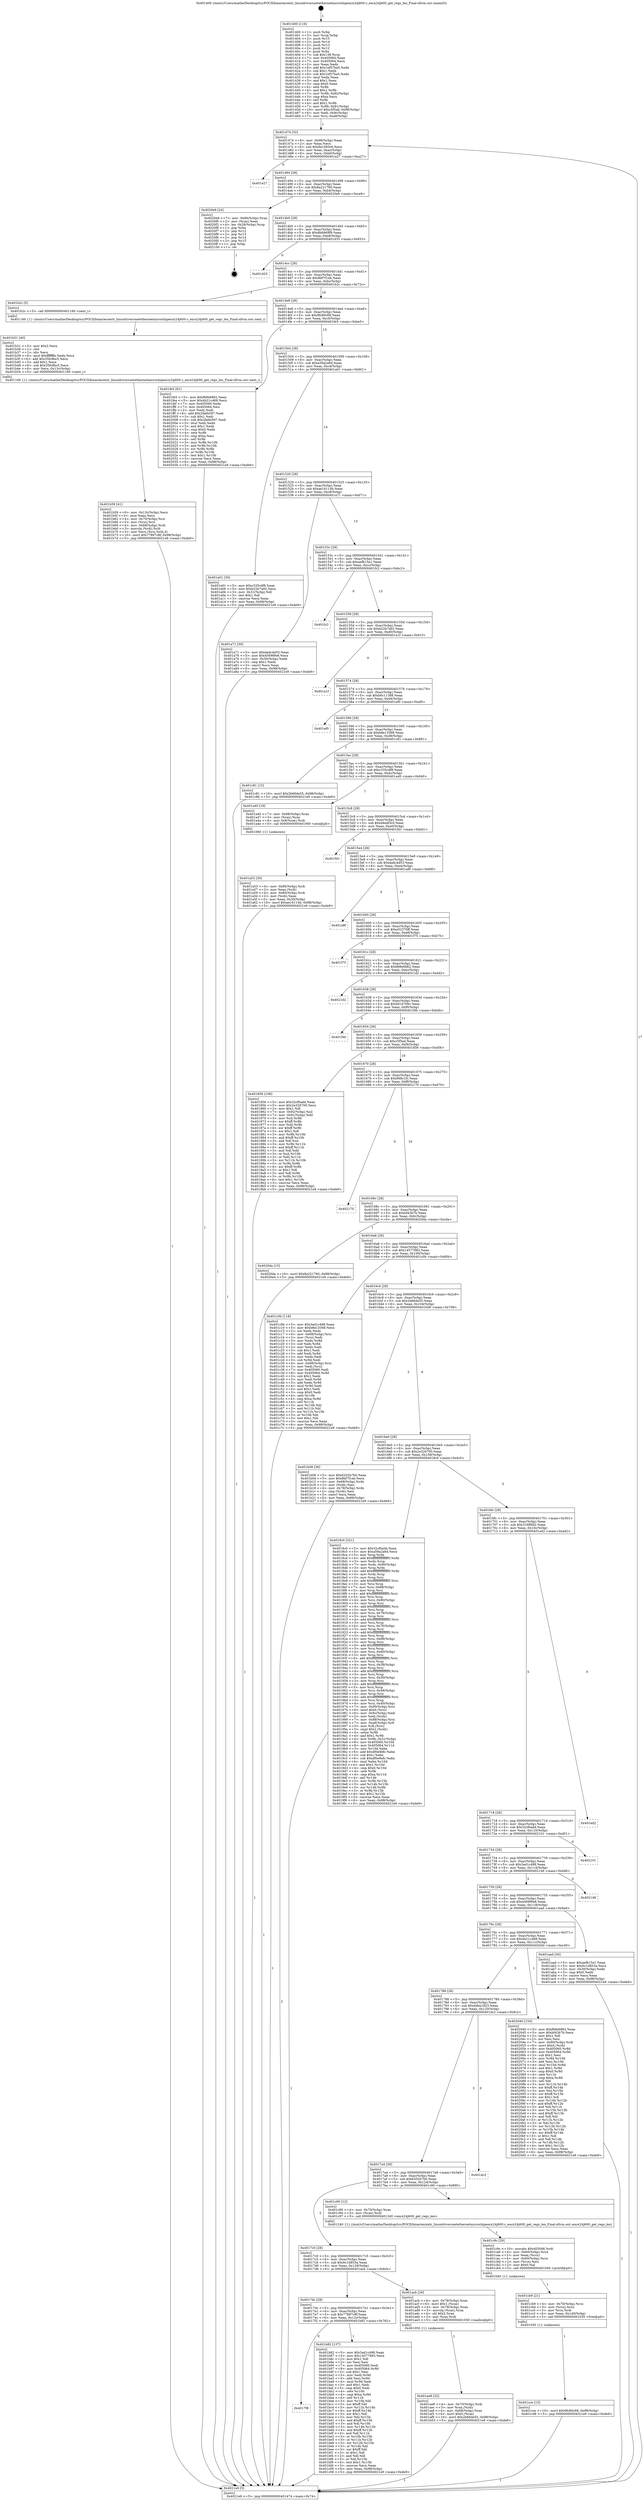 digraph "0x401400" {
  label = "0x401400 (/mnt/c/Users/mathe/Desktop/tcc/POCII/binaries/extr_linuxdriversnetethernetmicrochipencx24j600.c_encx24j600_get_regs_len_Final-ollvm.out::main(0))"
  labelloc = "t"
  node[shape=record]

  Entry [label="",width=0.3,height=0.3,shape=circle,fillcolor=black,style=filled]
  "0x401474" [label="{
     0x401474 [32]\l
     | [instrs]\l
     &nbsp;&nbsp;0x401474 \<+6\>: mov -0x98(%rbp),%eax\l
     &nbsp;&nbsp;0x40147a \<+2\>: mov %eax,%ecx\l
     &nbsp;&nbsp;0x40147c \<+6\>: sub $0x8a1093c6,%ecx\l
     &nbsp;&nbsp;0x401482 \<+6\>: mov %eax,-0xac(%rbp)\l
     &nbsp;&nbsp;0x401488 \<+6\>: mov %ecx,-0xb0(%rbp)\l
     &nbsp;&nbsp;0x40148e \<+6\>: je 0000000000401e27 \<main+0xa27\>\l
  }"]
  "0x401e27" [label="{
     0x401e27\l
  }", style=dashed]
  "0x401494" [label="{
     0x401494 [28]\l
     | [instrs]\l
     &nbsp;&nbsp;0x401494 \<+5\>: jmp 0000000000401499 \<main+0x99\>\l
     &nbsp;&nbsp;0x401499 \<+6\>: mov -0xac(%rbp),%eax\l
     &nbsp;&nbsp;0x40149f \<+5\>: sub $0x8a221760,%eax\l
     &nbsp;&nbsp;0x4014a4 \<+6\>: mov %eax,-0xb4(%rbp)\l
     &nbsp;&nbsp;0x4014aa \<+6\>: je 00000000004020e9 \<main+0xce9\>\l
  }"]
  Exit [label="",width=0.3,height=0.3,shape=circle,fillcolor=black,style=filled,peripheries=2]
  "0x4020e9" [label="{
     0x4020e9 [24]\l
     | [instrs]\l
     &nbsp;&nbsp;0x4020e9 \<+7\>: mov -0x90(%rbp),%rax\l
     &nbsp;&nbsp;0x4020f0 \<+2\>: mov (%rax),%eax\l
     &nbsp;&nbsp;0x4020f2 \<+4\>: lea -0x28(%rbp),%rsp\l
     &nbsp;&nbsp;0x4020f6 \<+1\>: pop %rbx\l
     &nbsp;&nbsp;0x4020f7 \<+2\>: pop %r12\l
     &nbsp;&nbsp;0x4020f9 \<+2\>: pop %r13\l
     &nbsp;&nbsp;0x4020fb \<+2\>: pop %r14\l
     &nbsp;&nbsp;0x4020fd \<+2\>: pop %r15\l
     &nbsp;&nbsp;0x4020ff \<+1\>: pop %rbp\l
     &nbsp;&nbsp;0x402100 \<+1\>: ret\l
  }"]
  "0x4014b0" [label="{
     0x4014b0 [28]\l
     | [instrs]\l
     &nbsp;&nbsp;0x4014b0 \<+5\>: jmp 00000000004014b5 \<main+0xb5\>\l
     &nbsp;&nbsp;0x4014b5 \<+6\>: mov -0xac(%rbp),%eax\l
     &nbsp;&nbsp;0x4014bb \<+5\>: sub $0x8b6869f9,%eax\l
     &nbsp;&nbsp;0x4014c0 \<+6\>: mov %eax,-0xb8(%rbp)\l
     &nbsp;&nbsp;0x4014c6 \<+6\>: je 0000000000401d33 \<main+0x933\>\l
  }"]
  "0x401cce" [label="{
     0x401cce [15]\l
     | [instrs]\l
     &nbsp;&nbsp;0x401cce \<+10\>: movl $0x9fc80c68,-0x98(%rbp)\l
     &nbsp;&nbsp;0x401cd8 \<+5\>: jmp 00000000004021e9 \<main+0xde9\>\l
  }"]
  "0x401d33" [label="{
     0x401d33\l
  }", style=dashed]
  "0x4014cc" [label="{
     0x4014cc [28]\l
     | [instrs]\l
     &nbsp;&nbsp;0x4014cc \<+5\>: jmp 00000000004014d1 \<main+0xd1\>\l
     &nbsp;&nbsp;0x4014d1 \<+6\>: mov -0xac(%rbp),%eax\l
     &nbsp;&nbsp;0x4014d7 \<+5\>: sub $0x8bf7f1eb,%eax\l
     &nbsp;&nbsp;0x4014dc \<+6\>: mov %eax,-0xbc(%rbp)\l
     &nbsp;&nbsp;0x4014e2 \<+6\>: je 0000000000401b2c \<main+0x72c\>\l
  }"]
  "0x401cb9" [label="{
     0x401cb9 [21]\l
     | [instrs]\l
     &nbsp;&nbsp;0x401cb9 \<+4\>: mov -0x70(%rbp),%rcx\l
     &nbsp;&nbsp;0x401cbd \<+3\>: mov (%rcx),%rcx\l
     &nbsp;&nbsp;0x401cc0 \<+3\>: mov %rcx,%rdi\l
     &nbsp;&nbsp;0x401cc3 \<+6\>: mov %eax,-0x140(%rbp)\l
     &nbsp;&nbsp;0x401cc9 \<+5\>: call 0000000000401030 \<free@plt\>\l
     | [calls]\l
     &nbsp;&nbsp;0x401030 \{1\} (unknown)\l
  }"]
  "0x401b2c" [label="{
     0x401b2c [5]\l
     | [instrs]\l
     &nbsp;&nbsp;0x401b2c \<+5\>: call 0000000000401160 \<next_i\>\l
     | [calls]\l
     &nbsp;&nbsp;0x401160 \{1\} (/mnt/c/Users/mathe/Desktop/tcc/POCII/binaries/extr_linuxdriversnetethernetmicrochipencx24j600.c_encx24j600_get_regs_len_Final-ollvm.out::next_i)\l
  }"]
  "0x4014e8" [label="{
     0x4014e8 [28]\l
     | [instrs]\l
     &nbsp;&nbsp;0x4014e8 \<+5\>: jmp 00000000004014ed \<main+0xed\>\l
     &nbsp;&nbsp;0x4014ed \<+6\>: mov -0xac(%rbp),%eax\l
     &nbsp;&nbsp;0x4014f3 \<+5\>: sub $0x9fc80c68,%eax\l
     &nbsp;&nbsp;0x4014f8 \<+6\>: mov %eax,-0xc0(%rbp)\l
     &nbsp;&nbsp;0x4014fe \<+6\>: je 0000000000401fe5 \<main+0xbe5\>\l
  }"]
  "0x401c9c" [label="{
     0x401c9c [29]\l
     | [instrs]\l
     &nbsp;&nbsp;0x401c9c \<+10\>: movabs $0x4030d6,%rdi\l
     &nbsp;&nbsp;0x401ca6 \<+4\>: mov -0x60(%rbp),%rcx\l
     &nbsp;&nbsp;0x401caa \<+2\>: mov %eax,(%rcx)\l
     &nbsp;&nbsp;0x401cac \<+4\>: mov -0x60(%rbp),%rcx\l
     &nbsp;&nbsp;0x401cb0 \<+2\>: mov (%rcx),%esi\l
     &nbsp;&nbsp;0x401cb2 \<+2\>: mov $0x0,%al\l
     &nbsp;&nbsp;0x401cb4 \<+5\>: call 0000000000401040 \<printf@plt\>\l
     | [calls]\l
     &nbsp;&nbsp;0x401040 \{1\} (unknown)\l
  }"]
  "0x401fe5" [label="{
     0x401fe5 [91]\l
     | [instrs]\l
     &nbsp;&nbsp;0x401fe5 \<+5\>: mov $0xf68e6862,%eax\l
     &nbsp;&nbsp;0x401fea \<+5\>: mov $0x4b21c468,%ecx\l
     &nbsp;&nbsp;0x401fef \<+7\>: mov 0x405060,%edx\l
     &nbsp;&nbsp;0x401ff6 \<+7\>: mov 0x405064,%esi\l
     &nbsp;&nbsp;0x401ffd \<+2\>: mov %edx,%edi\l
     &nbsp;&nbsp;0x401fff \<+6\>: add $0x2fa6b597,%edi\l
     &nbsp;&nbsp;0x402005 \<+3\>: sub $0x1,%edi\l
     &nbsp;&nbsp;0x402008 \<+6\>: sub $0x2fa6b597,%edi\l
     &nbsp;&nbsp;0x40200e \<+3\>: imul %edi,%edx\l
     &nbsp;&nbsp;0x402011 \<+3\>: and $0x1,%edx\l
     &nbsp;&nbsp;0x402014 \<+3\>: cmp $0x0,%edx\l
     &nbsp;&nbsp;0x402017 \<+4\>: sete %r8b\l
     &nbsp;&nbsp;0x40201b \<+3\>: cmp $0xa,%esi\l
     &nbsp;&nbsp;0x40201e \<+4\>: setl %r9b\l
     &nbsp;&nbsp;0x402022 \<+3\>: mov %r8b,%r10b\l
     &nbsp;&nbsp;0x402025 \<+3\>: and %r9b,%r10b\l
     &nbsp;&nbsp;0x402028 \<+3\>: xor %r9b,%r8b\l
     &nbsp;&nbsp;0x40202b \<+3\>: or %r8b,%r10b\l
     &nbsp;&nbsp;0x40202e \<+4\>: test $0x1,%r10b\l
     &nbsp;&nbsp;0x402032 \<+3\>: cmovne %ecx,%eax\l
     &nbsp;&nbsp;0x402035 \<+6\>: mov %eax,-0x98(%rbp)\l
     &nbsp;&nbsp;0x40203b \<+5\>: jmp 00000000004021e9 \<main+0xde9\>\l
  }"]
  "0x401504" [label="{
     0x401504 [28]\l
     | [instrs]\l
     &nbsp;&nbsp;0x401504 \<+5\>: jmp 0000000000401509 \<main+0x109\>\l
     &nbsp;&nbsp;0x401509 \<+6\>: mov -0xac(%rbp),%eax\l
     &nbsp;&nbsp;0x40150f \<+5\>: sub $0xa59a2a6d,%eax\l
     &nbsp;&nbsp;0x401514 \<+6\>: mov %eax,-0xc4(%rbp)\l
     &nbsp;&nbsp;0x40151a \<+6\>: je 0000000000401a01 \<main+0x601\>\l
  }"]
  "0x4017f8" [label="{
     0x4017f8\l
  }", style=dashed]
  "0x401a01" [label="{
     0x401a01 [30]\l
     | [instrs]\l
     &nbsp;&nbsp;0x401a01 \<+5\>: mov $0xc335cdf8,%eax\l
     &nbsp;&nbsp;0x401a06 \<+5\>: mov $0xb22b7a92,%ecx\l
     &nbsp;&nbsp;0x401a0b \<+3\>: mov -0x31(%rbp),%dl\l
     &nbsp;&nbsp;0x401a0e \<+3\>: test $0x1,%dl\l
     &nbsp;&nbsp;0x401a11 \<+3\>: cmovne %ecx,%eax\l
     &nbsp;&nbsp;0x401a14 \<+6\>: mov %eax,-0x98(%rbp)\l
     &nbsp;&nbsp;0x401a1a \<+5\>: jmp 00000000004021e9 \<main+0xde9\>\l
  }"]
  "0x401520" [label="{
     0x401520 [28]\l
     | [instrs]\l
     &nbsp;&nbsp;0x401520 \<+5\>: jmp 0000000000401525 \<main+0x125\>\l
     &nbsp;&nbsp;0x401525 \<+6\>: mov -0xac(%rbp),%eax\l
     &nbsp;&nbsp;0x40152b \<+5\>: sub $0xae16114b,%eax\l
     &nbsp;&nbsp;0x401530 \<+6\>: mov %eax,-0xc8(%rbp)\l
     &nbsp;&nbsp;0x401536 \<+6\>: je 0000000000401a71 \<main+0x671\>\l
  }"]
  "0x401b82" [label="{
     0x401b82 [137]\l
     | [instrs]\l
     &nbsp;&nbsp;0x401b82 \<+5\>: mov $0x3ad1c498,%eax\l
     &nbsp;&nbsp;0x401b87 \<+5\>: mov $0x14577683,%ecx\l
     &nbsp;&nbsp;0x401b8c \<+2\>: mov $0x1,%dl\l
     &nbsp;&nbsp;0x401b8e \<+2\>: xor %esi,%esi\l
     &nbsp;&nbsp;0x401b90 \<+7\>: mov 0x405060,%edi\l
     &nbsp;&nbsp;0x401b97 \<+8\>: mov 0x405064,%r8d\l
     &nbsp;&nbsp;0x401b9f \<+3\>: sub $0x1,%esi\l
     &nbsp;&nbsp;0x401ba2 \<+3\>: mov %edi,%r9d\l
     &nbsp;&nbsp;0x401ba5 \<+3\>: add %esi,%r9d\l
     &nbsp;&nbsp;0x401ba8 \<+4\>: imul %r9d,%edi\l
     &nbsp;&nbsp;0x401bac \<+3\>: and $0x1,%edi\l
     &nbsp;&nbsp;0x401baf \<+3\>: cmp $0x0,%edi\l
     &nbsp;&nbsp;0x401bb2 \<+4\>: sete %r10b\l
     &nbsp;&nbsp;0x401bb6 \<+4\>: cmp $0xa,%r8d\l
     &nbsp;&nbsp;0x401bba \<+4\>: setl %r11b\l
     &nbsp;&nbsp;0x401bbe \<+3\>: mov %r10b,%bl\l
     &nbsp;&nbsp;0x401bc1 \<+3\>: xor $0xff,%bl\l
     &nbsp;&nbsp;0x401bc4 \<+3\>: mov %r11b,%r14b\l
     &nbsp;&nbsp;0x401bc7 \<+4\>: xor $0xff,%r14b\l
     &nbsp;&nbsp;0x401bcb \<+3\>: xor $0x1,%dl\l
     &nbsp;&nbsp;0x401bce \<+3\>: mov %bl,%r15b\l
     &nbsp;&nbsp;0x401bd1 \<+4\>: and $0xff,%r15b\l
     &nbsp;&nbsp;0x401bd5 \<+3\>: and %dl,%r10b\l
     &nbsp;&nbsp;0x401bd8 \<+3\>: mov %r14b,%r12b\l
     &nbsp;&nbsp;0x401bdb \<+4\>: and $0xff,%r12b\l
     &nbsp;&nbsp;0x401bdf \<+3\>: and %dl,%r11b\l
     &nbsp;&nbsp;0x401be2 \<+3\>: or %r10b,%r15b\l
     &nbsp;&nbsp;0x401be5 \<+3\>: or %r11b,%r12b\l
     &nbsp;&nbsp;0x401be8 \<+3\>: xor %r12b,%r15b\l
     &nbsp;&nbsp;0x401beb \<+3\>: or %r14b,%bl\l
     &nbsp;&nbsp;0x401bee \<+3\>: xor $0xff,%bl\l
     &nbsp;&nbsp;0x401bf1 \<+3\>: or $0x1,%dl\l
     &nbsp;&nbsp;0x401bf4 \<+2\>: and %dl,%bl\l
     &nbsp;&nbsp;0x401bf6 \<+3\>: or %bl,%r15b\l
     &nbsp;&nbsp;0x401bf9 \<+4\>: test $0x1,%r15b\l
     &nbsp;&nbsp;0x401bfd \<+3\>: cmovne %ecx,%eax\l
     &nbsp;&nbsp;0x401c00 \<+6\>: mov %eax,-0x98(%rbp)\l
     &nbsp;&nbsp;0x401c06 \<+5\>: jmp 00000000004021e9 \<main+0xde9\>\l
  }"]
  "0x401a71" [label="{
     0x401a71 [30]\l
     | [instrs]\l
     &nbsp;&nbsp;0x401a71 \<+5\>: mov $0xdadc4d53,%eax\l
     &nbsp;&nbsp;0x401a76 \<+5\>: mov $0x4569f9e8,%ecx\l
     &nbsp;&nbsp;0x401a7b \<+3\>: mov -0x30(%rbp),%edx\l
     &nbsp;&nbsp;0x401a7e \<+3\>: cmp $0x1,%edx\l
     &nbsp;&nbsp;0x401a81 \<+3\>: cmovl %ecx,%eax\l
     &nbsp;&nbsp;0x401a84 \<+6\>: mov %eax,-0x98(%rbp)\l
     &nbsp;&nbsp;0x401a8a \<+5\>: jmp 00000000004021e9 \<main+0xde9\>\l
  }"]
  "0x40153c" [label="{
     0x40153c [28]\l
     | [instrs]\l
     &nbsp;&nbsp;0x40153c \<+5\>: jmp 0000000000401541 \<main+0x141\>\l
     &nbsp;&nbsp;0x401541 \<+6\>: mov -0xac(%rbp),%eax\l
     &nbsp;&nbsp;0x401547 \<+5\>: sub $0xaefb15e1,%eax\l
     &nbsp;&nbsp;0x40154c \<+6\>: mov %eax,-0xcc(%rbp)\l
     &nbsp;&nbsp;0x401552 \<+6\>: je 0000000000401fc2 \<main+0xbc2\>\l
  }"]
  "0x401b59" [label="{
     0x401b59 [41]\l
     | [instrs]\l
     &nbsp;&nbsp;0x401b59 \<+6\>: mov -0x13c(%rbp),%ecx\l
     &nbsp;&nbsp;0x401b5f \<+3\>: imul %eax,%ecx\l
     &nbsp;&nbsp;0x401b62 \<+4\>: mov -0x70(%rbp),%rsi\l
     &nbsp;&nbsp;0x401b66 \<+3\>: mov (%rsi),%rsi\l
     &nbsp;&nbsp;0x401b69 \<+4\>: mov -0x68(%rbp),%rdi\l
     &nbsp;&nbsp;0x401b6d \<+3\>: movslq (%rdi),%rdi\l
     &nbsp;&nbsp;0x401b70 \<+3\>: mov %ecx,(%rsi,%rdi,4)\l
     &nbsp;&nbsp;0x401b73 \<+10\>: movl $0x77897c8f,-0x98(%rbp)\l
     &nbsp;&nbsp;0x401b7d \<+5\>: jmp 00000000004021e9 \<main+0xde9\>\l
  }"]
  "0x401fc2" [label="{
     0x401fc2\l
  }", style=dashed]
  "0x401558" [label="{
     0x401558 [28]\l
     | [instrs]\l
     &nbsp;&nbsp;0x401558 \<+5\>: jmp 000000000040155d \<main+0x15d\>\l
     &nbsp;&nbsp;0x40155d \<+6\>: mov -0xac(%rbp),%eax\l
     &nbsp;&nbsp;0x401563 \<+5\>: sub $0xb22b7a92,%eax\l
     &nbsp;&nbsp;0x401568 \<+6\>: mov %eax,-0xd0(%rbp)\l
     &nbsp;&nbsp;0x40156e \<+6\>: je 0000000000401a1f \<main+0x61f\>\l
  }"]
  "0x401b31" [label="{
     0x401b31 [40]\l
     | [instrs]\l
     &nbsp;&nbsp;0x401b31 \<+5\>: mov $0x2,%ecx\l
     &nbsp;&nbsp;0x401b36 \<+1\>: cltd\l
     &nbsp;&nbsp;0x401b37 \<+2\>: idiv %ecx\l
     &nbsp;&nbsp;0x401b39 \<+6\>: imul $0xfffffffe,%edx,%ecx\l
     &nbsp;&nbsp;0x401b3f \<+6\>: add $0x35fc8bc5,%ecx\l
     &nbsp;&nbsp;0x401b45 \<+3\>: add $0x1,%ecx\l
     &nbsp;&nbsp;0x401b48 \<+6\>: sub $0x35fc8bc5,%ecx\l
     &nbsp;&nbsp;0x401b4e \<+6\>: mov %ecx,-0x13c(%rbp)\l
     &nbsp;&nbsp;0x401b54 \<+5\>: call 0000000000401160 \<next_i\>\l
     | [calls]\l
     &nbsp;&nbsp;0x401160 \{1\} (/mnt/c/Users/mathe/Desktop/tcc/POCII/binaries/extr_linuxdriversnetethernetmicrochipencx24j600.c_encx24j600_get_regs_len_Final-ollvm.out::next_i)\l
  }"]
  "0x401a1f" [label="{
     0x401a1f\l
  }", style=dashed]
  "0x401574" [label="{
     0x401574 [28]\l
     | [instrs]\l
     &nbsp;&nbsp;0x401574 \<+5\>: jmp 0000000000401579 \<main+0x179\>\l
     &nbsp;&nbsp;0x401579 \<+6\>: mov -0xac(%rbp),%eax\l
     &nbsp;&nbsp;0x40157f \<+5\>: sub $0xb6c11388,%eax\l
     &nbsp;&nbsp;0x401584 \<+6\>: mov %eax,-0xd4(%rbp)\l
     &nbsp;&nbsp;0x40158a \<+6\>: je 0000000000401ef0 \<main+0xaf0\>\l
  }"]
  "0x401ae8" [label="{
     0x401ae8 [32]\l
     | [instrs]\l
     &nbsp;&nbsp;0x401ae8 \<+4\>: mov -0x70(%rbp),%rdi\l
     &nbsp;&nbsp;0x401aec \<+3\>: mov %rax,(%rdi)\l
     &nbsp;&nbsp;0x401aef \<+4\>: mov -0x68(%rbp),%rax\l
     &nbsp;&nbsp;0x401af3 \<+6\>: movl $0x0,(%rax)\l
     &nbsp;&nbsp;0x401af9 \<+10\>: movl $0x2b66de55,-0x98(%rbp)\l
     &nbsp;&nbsp;0x401b03 \<+5\>: jmp 00000000004021e9 \<main+0xde9\>\l
  }"]
  "0x401ef0" [label="{
     0x401ef0\l
  }", style=dashed]
  "0x401590" [label="{
     0x401590 [28]\l
     | [instrs]\l
     &nbsp;&nbsp;0x401590 \<+5\>: jmp 0000000000401595 \<main+0x195\>\l
     &nbsp;&nbsp;0x401595 \<+6\>: mov -0xac(%rbp),%eax\l
     &nbsp;&nbsp;0x40159b \<+5\>: sub $0xb8e13368,%eax\l
     &nbsp;&nbsp;0x4015a0 \<+6\>: mov %eax,-0xd8(%rbp)\l
     &nbsp;&nbsp;0x4015a6 \<+6\>: je 0000000000401c81 \<main+0x881\>\l
  }"]
  "0x4017dc" [label="{
     0x4017dc [28]\l
     | [instrs]\l
     &nbsp;&nbsp;0x4017dc \<+5\>: jmp 00000000004017e1 \<main+0x3e1\>\l
     &nbsp;&nbsp;0x4017e1 \<+6\>: mov -0xac(%rbp),%eax\l
     &nbsp;&nbsp;0x4017e7 \<+5\>: sub $0x77897c8f,%eax\l
     &nbsp;&nbsp;0x4017ec \<+6\>: mov %eax,-0x12c(%rbp)\l
     &nbsp;&nbsp;0x4017f2 \<+6\>: je 0000000000401b82 \<main+0x782\>\l
  }"]
  "0x401c81" [label="{
     0x401c81 [15]\l
     | [instrs]\l
     &nbsp;&nbsp;0x401c81 \<+10\>: movl $0x2b66de55,-0x98(%rbp)\l
     &nbsp;&nbsp;0x401c8b \<+5\>: jmp 00000000004021e9 \<main+0xde9\>\l
  }"]
  "0x4015ac" [label="{
     0x4015ac [28]\l
     | [instrs]\l
     &nbsp;&nbsp;0x4015ac \<+5\>: jmp 00000000004015b1 \<main+0x1b1\>\l
     &nbsp;&nbsp;0x4015b1 \<+6\>: mov -0xac(%rbp),%eax\l
     &nbsp;&nbsp;0x4015b7 \<+5\>: sub $0xc335cdf8,%eax\l
     &nbsp;&nbsp;0x4015bc \<+6\>: mov %eax,-0xdc(%rbp)\l
     &nbsp;&nbsp;0x4015c2 \<+6\>: je 0000000000401a40 \<main+0x640\>\l
  }"]
  "0x401acb" [label="{
     0x401acb [29]\l
     | [instrs]\l
     &nbsp;&nbsp;0x401acb \<+4\>: mov -0x78(%rbp),%rax\l
     &nbsp;&nbsp;0x401acf \<+6\>: movl $0x1,(%rax)\l
     &nbsp;&nbsp;0x401ad5 \<+4\>: mov -0x78(%rbp),%rax\l
     &nbsp;&nbsp;0x401ad9 \<+3\>: movslq (%rax),%rax\l
     &nbsp;&nbsp;0x401adc \<+4\>: shl $0x2,%rax\l
     &nbsp;&nbsp;0x401ae0 \<+3\>: mov %rax,%rdi\l
     &nbsp;&nbsp;0x401ae3 \<+5\>: call 0000000000401050 \<malloc@plt\>\l
     | [calls]\l
     &nbsp;&nbsp;0x401050 \{1\} (unknown)\l
  }"]
  "0x401a40" [label="{
     0x401a40 [19]\l
     | [instrs]\l
     &nbsp;&nbsp;0x401a40 \<+7\>: mov -0x88(%rbp),%rax\l
     &nbsp;&nbsp;0x401a47 \<+3\>: mov (%rax),%rax\l
     &nbsp;&nbsp;0x401a4a \<+4\>: mov 0x8(%rax),%rdi\l
     &nbsp;&nbsp;0x401a4e \<+5\>: call 0000000000401060 \<atoi@plt\>\l
     | [calls]\l
     &nbsp;&nbsp;0x401060 \{1\} (unknown)\l
  }"]
  "0x4015c8" [label="{
     0x4015c8 [28]\l
     | [instrs]\l
     &nbsp;&nbsp;0x4015c8 \<+5\>: jmp 00000000004015cd \<main+0x1cd\>\l
     &nbsp;&nbsp;0x4015cd \<+6\>: mov -0xac(%rbp),%eax\l
     &nbsp;&nbsp;0x4015d3 \<+5\>: sub $0xd4edf3c0,%eax\l
     &nbsp;&nbsp;0x4015d8 \<+6\>: mov %eax,-0xe0(%rbp)\l
     &nbsp;&nbsp;0x4015de \<+6\>: je 0000000000401fd1 \<main+0xbd1\>\l
  }"]
  "0x4017c0" [label="{
     0x4017c0 [28]\l
     | [instrs]\l
     &nbsp;&nbsp;0x4017c0 \<+5\>: jmp 00000000004017c5 \<main+0x3c5\>\l
     &nbsp;&nbsp;0x4017c5 \<+6\>: mov -0xac(%rbp),%eax\l
     &nbsp;&nbsp;0x4017cb \<+5\>: sub $0x6c1d853a,%eax\l
     &nbsp;&nbsp;0x4017d0 \<+6\>: mov %eax,-0x128(%rbp)\l
     &nbsp;&nbsp;0x4017d6 \<+6\>: je 0000000000401acb \<main+0x6cb\>\l
  }"]
  "0x401fd1" [label="{
     0x401fd1\l
  }", style=dashed]
  "0x4015e4" [label="{
     0x4015e4 [28]\l
     | [instrs]\l
     &nbsp;&nbsp;0x4015e4 \<+5\>: jmp 00000000004015e9 \<main+0x1e9\>\l
     &nbsp;&nbsp;0x4015e9 \<+6\>: mov -0xac(%rbp),%eax\l
     &nbsp;&nbsp;0x4015ef \<+5\>: sub $0xdadc4d53,%eax\l
     &nbsp;&nbsp;0x4015f4 \<+6\>: mov %eax,-0xe4(%rbp)\l
     &nbsp;&nbsp;0x4015fa \<+6\>: je 0000000000401a8f \<main+0x68f\>\l
  }"]
  "0x401c90" [label="{
     0x401c90 [12]\l
     | [instrs]\l
     &nbsp;&nbsp;0x401c90 \<+4\>: mov -0x70(%rbp),%rax\l
     &nbsp;&nbsp;0x401c94 \<+3\>: mov (%rax),%rdi\l
     &nbsp;&nbsp;0x401c97 \<+5\>: call 0000000000401240 \<encx24j600_get_regs_len\>\l
     | [calls]\l
     &nbsp;&nbsp;0x401240 \{1\} (/mnt/c/Users/mathe/Desktop/tcc/POCII/binaries/extr_linuxdriversnetethernetmicrochipencx24j600.c_encx24j600_get_regs_len_Final-ollvm.out::encx24j600_get_regs_len)\l
  }"]
  "0x401a8f" [label="{
     0x401a8f\l
  }", style=dashed]
  "0x401600" [label="{
     0x401600 [28]\l
     | [instrs]\l
     &nbsp;&nbsp;0x401600 \<+5\>: jmp 0000000000401605 \<main+0x205\>\l
     &nbsp;&nbsp;0x401605 \<+6\>: mov -0xac(%rbp),%eax\l
     &nbsp;&nbsp;0x40160b \<+5\>: sub $0xe52376ff,%eax\l
     &nbsp;&nbsp;0x401610 \<+6\>: mov %eax,-0xe8(%rbp)\l
     &nbsp;&nbsp;0x401616 \<+6\>: je 0000000000401f75 \<main+0xb75\>\l
  }"]
  "0x4017a4" [label="{
     0x4017a4 [28]\l
     | [instrs]\l
     &nbsp;&nbsp;0x4017a4 \<+5\>: jmp 00000000004017a9 \<main+0x3a9\>\l
     &nbsp;&nbsp;0x4017a9 \<+6\>: mov -0xac(%rbp),%eax\l
     &nbsp;&nbsp;0x4017af \<+5\>: sub $0x6202b7b0,%eax\l
     &nbsp;&nbsp;0x4017b4 \<+6\>: mov %eax,-0x124(%rbp)\l
     &nbsp;&nbsp;0x4017ba \<+6\>: je 0000000000401c90 \<main+0x890\>\l
  }"]
  "0x401f75" [label="{
     0x401f75\l
  }", style=dashed]
  "0x40161c" [label="{
     0x40161c [28]\l
     | [instrs]\l
     &nbsp;&nbsp;0x40161c \<+5\>: jmp 0000000000401621 \<main+0x221\>\l
     &nbsp;&nbsp;0x401621 \<+6\>: mov -0xac(%rbp),%eax\l
     &nbsp;&nbsp;0x401627 \<+5\>: sub $0xf68e6862,%eax\l
     &nbsp;&nbsp;0x40162c \<+6\>: mov %eax,-0xec(%rbp)\l
     &nbsp;&nbsp;0x401632 \<+6\>: je 00000000004021d2 \<main+0xdd2\>\l
  }"]
  "0x401dc2" [label="{
     0x401dc2\l
  }", style=dashed]
  "0x4021d2" [label="{
     0x4021d2\l
  }", style=dashed]
  "0x401638" [label="{
     0x401638 [28]\l
     | [instrs]\l
     &nbsp;&nbsp;0x401638 \<+5\>: jmp 000000000040163d \<main+0x23d\>\l
     &nbsp;&nbsp;0x40163d \<+6\>: mov -0xac(%rbp),%eax\l
     &nbsp;&nbsp;0x401643 \<+5\>: sub $0xfd1d709c,%eax\l
     &nbsp;&nbsp;0x401648 \<+6\>: mov %eax,-0xf0(%rbp)\l
     &nbsp;&nbsp;0x40164e \<+6\>: je 0000000000401f4b \<main+0xb4b\>\l
  }"]
  "0x401788" [label="{
     0x401788 [28]\l
     | [instrs]\l
     &nbsp;&nbsp;0x401788 \<+5\>: jmp 000000000040178d \<main+0x38d\>\l
     &nbsp;&nbsp;0x40178d \<+6\>: mov -0xac(%rbp),%eax\l
     &nbsp;&nbsp;0x401793 \<+5\>: sub $0x4dba1823,%eax\l
     &nbsp;&nbsp;0x401798 \<+6\>: mov %eax,-0x120(%rbp)\l
     &nbsp;&nbsp;0x40179e \<+6\>: je 0000000000401dc2 \<main+0x9c2\>\l
  }"]
  "0x401f4b" [label="{
     0x401f4b\l
  }", style=dashed]
  "0x401654" [label="{
     0x401654 [28]\l
     | [instrs]\l
     &nbsp;&nbsp;0x401654 \<+5\>: jmp 0000000000401659 \<main+0x259\>\l
     &nbsp;&nbsp;0x401659 \<+6\>: mov -0xac(%rbp),%eax\l
     &nbsp;&nbsp;0x40165f \<+5\>: sub $0xc5f5ad,%eax\l
     &nbsp;&nbsp;0x401664 \<+6\>: mov %eax,-0xf4(%rbp)\l
     &nbsp;&nbsp;0x40166a \<+6\>: je 0000000000401856 \<main+0x456\>\l
  }"]
  "0x402040" [label="{
     0x402040 [154]\l
     | [instrs]\l
     &nbsp;&nbsp;0x402040 \<+5\>: mov $0xf68e6862,%eax\l
     &nbsp;&nbsp;0x402045 \<+5\>: mov $0xbf43b7b,%ecx\l
     &nbsp;&nbsp;0x40204a \<+2\>: mov $0x1,%dl\l
     &nbsp;&nbsp;0x40204c \<+2\>: xor %esi,%esi\l
     &nbsp;&nbsp;0x40204e \<+7\>: mov -0x90(%rbp),%rdi\l
     &nbsp;&nbsp;0x402055 \<+6\>: movl $0x0,(%rdi)\l
     &nbsp;&nbsp;0x40205b \<+8\>: mov 0x405060,%r8d\l
     &nbsp;&nbsp;0x402063 \<+8\>: mov 0x405064,%r9d\l
     &nbsp;&nbsp;0x40206b \<+3\>: sub $0x1,%esi\l
     &nbsp;&nbsp;0x40206e \<+3\>: mov %r8d,%r10d\l
     &nbsp;&nbsp;0x402071 \<+3\>: add %esi,%r10d\l
     &nbsp;&nbsp;0x402074 \<+4\>: imul %r10d,%r8d\l
     &nbsp;&nbsp;0x402078 \<+4\>: and $0x1,%r8d\l
     &nbsp;&nbsp;0x40207c \<+4\>: cmp $0x0,%r8d\l
     &nbsp;&nbsp;0x402080 \<+4\>: sete %r11b\l
     &nbsp;&nbsp;0x402084 \<+4\>: cmp $0xa,%r9d\l
     &nbsp;&nbsp;0x402088 \<+3\>: setl %bl\l
     &nbsp;&nbsp;0x40208b \<+3\>: mov %r11b,%r14b\l
     &nbsp;&nbsp;0x40208e \<+4\>: xor $0xff,%r14b\l
     &nbsp;&nbsp;0x402092 \<+3\>: mov %bl,%r15b\l
     &nbsp;&nbsp;0x402095 \<+4\>: xor $0xff,%r15b\l
     &nbsp;&nbsp;0x402099 \<+3\>: xor $0x1,%dl\l
     &nbsp;&nbsp;0x40209c \<+3\>: mov %r14b,%r12b\l
     &nbsp;&nbsp;0x40209f \<+4\>: and $0xff,%r12b\l
     &nbsp;&nbsp;0x4020a3 \<+3\>: and %dl,%r11b\l
     &nbsp;&nbsp;0x4020a6 \<+3\>: mov %r15b,%r13b\l
     &nbsp;&nbsp;0x4020a9 \<+4\>: and $0xff,%r13b\l
     &nbsp;&nbsp;0x4020ad \<+2\>: and %dl,%bl\l
     &nbsp;&nbsp;0x4020af \<+3\>: or %r11b,%r12b\l
     &nbsp;&nbsp;0x4020b2 \<+3\>: or %bl,%r13b\l
     &nbsp;&nbsp;0x4020b5 \<+3\>: xor %r13b,%r12b\l
     &nbsp;&nbsp;0x4020b8 \<+3\>: or %r15b,%r14b\l
     &nbsp;&nbsp;0x4020bb \<+4\>: xor $0xff,%r14b\l
     &nbsp;&nbsp;0x4020bf \<+3\>: or $0x1,%dl\l
     &nbsp;&nbsp;0x4020c2 \<+3\>: and %dl,%r14b\l
     &nbsp;&nbsp;0x4020c5 \<+3\>: or %r14b,%r12b\l
     &nbsp;&nbsp;0x4020c8 \<+4\>: test $0x1,%r12b\l
     &nbsp;&nbsp;0x4020cc \<+3\>: cmovne %ecx,%eax\l
     &nbsp;&nbsp;0x4020cf \<+6\>: mov %eax,-0x98(%rbp)\l
     &nbsp;&nbsp;0x4020d5 \<+5\>: jmp 00000000004021e9 \<main+0xde9\>\l
  }"]
  "0x401856" [label="{
     0x401856 [106]\l
     | [instrs]\l
     &nbsp;&nbsp;0x401856 \<+5\>: mov $0x32cf0add,%eax\l
     &nbsp;&nbsp;0x40185b \<+5\>: mov $0x2e326700,%ecx\l
     &nbsp;&nbsp;0x401860 \<+2\>: mov $0x1,%dl\l
     &nbsp;&nbsp;0x401862 \<+7\>: mov -0x92(%rbp),%sil\l
     &nbsp;&nbsp;0x401869 \<+7\>: mov -0x91(%rbp),%dil\l
     &nbsp;&nbsp;0x401870 \<+3\>: mov %sil,%r8b\l
     &nbsp;&nbsp;0x401873 \<+4\>: xor $0xff,%r8b\l
     &nbsp;&nbsp;0x401877 \<+3\>: mov %dil,%r9b\l
     &nbsp;&nbsp;0x40187a \<+4\>: xor $0xff,%r9b\l
     &nbsp;&nbsp;0x40187e \<+3\>: xor $0x1,%dl\l
     &nbsp;&nbsp;0x401881 \<+3\>: mov %r8b,%r10b\l
     &nbsp;&nbsp;0x401884 \<+4\>: and $0xff,%r10b\l
     &nbsp;&nbsp;0x401888 \<+3\>: and %dl,%sil\l
     &nbsp;&nbsp;0x40188b \<+3\>: mov %r9b,%r11b\l
     &nbsp;&nbsp;0x40188e \<+4\>: and $0xff,%r11b\l
     &nbsp;&nbsp;0x401892 \<+3\>: and %dl,%dil\l
     &nbsp;&nbsp;0x401895 \<+3\>: or %sil,%r10b\l
     &nbsp;&nbsp;0x401898 \<+3\>: or %dil,%r11b\l
     &nbsp;&nbsp;0x40189b \<+3\>: xor %r11b,%r10b\l
     &nbsp;&nbsp;0x40189e \<+3\>: or %r9b,%r8b\l
     &nbsp;&nbsp;0x4018a1 \<+4\>: xor $0xff,%r8b\l
     &nbsp;&nbsp;0x4018a5 \<+3\>: or $0x1,%dl\l
     &nbsp;&nbsp;0x4018a8 \<+3\>: and %dl,%r8b\l
     &nbsp;&nbsp;0x4018ab \<+3\>: or %r8b,%r10b\l
     &nbsp;&nbsp;0x4018ae \<+4\>: test $0x1,%r10b\l
     &nbsp;&nbsp;0x4018b2 \<+3\>: cmovne %ecx,%eax\l
     &nbsp;&nbsp;0x4018b5 \<+6\>: mov %eax,-0x98(%rbp)\l
     &nbsp;&nbsp;0x4018bb \<+5\>: jmp 00000000004021e9 \<main+0xde9\>\l
  }"]
  "0x401670" [label="{
     0x401670 [28]\l
     | [instrs]\l
     &nbsp;&nbsp;0x401670 \<+5\>: jmp 0000000000401675 \<main+0x275\>\l
     &nbsp;&nbsp;0x401675 \<+6\>: mov -0xac(%rbp),%eax\l
     &nbsp;&nbsp;0x40167b \<+5\>: sub $0x968c1fc,%eax\l
     &nbsp;&nbsp;0x401680 \<+6\>: mov %eax,-0xf8(%rbp)\l
     &nbsp;&nbsp;0x401686 \<+6\>: je 0000000000402170 \<main+0xd70\>\l
  }"]
  "0x4021e9" [label="{
     0x4021e9 [5]\l
     | [instrs]\l
     &nbsp;&nbsp;0x4021e9 \<+5\>: jmp 0000000000401474 \<main+0x74\>\l
  }"]
  "0x401400" [label="{
     0x401400 [116]\l
     | [instrs]\l
     &nbsp;&nbsp;0x401400 \<+1\>: push %rbp\l
     &nbsp;&nbsp;0x401401 \<+3\>: mov %rsp,%rbp\l
     &nbsp;&nbsp;0x401404 \<+2\>: push %r15\l
     &nbsp;&nbsp;0x401406 \<+2\>: push %r14\l
     &nbsp;&nbsp;0x401408 \<+2\>: push %r13\l
     &nbsp;&nbsp;0x40140a \<+2\>: push %r12\l
     &nbsp;&nbsp;0x40140c \<+1\>: push %rbx\l
     &nbsp;&nbsp;0x40140d \<+7\>: sub $0x138,%rsp\l
     &nbsp;&nbsp;0x401414 \<+7\>: mov 0x405060,%eax\l
     &nbsp;&nbsp;0x40141b \<+7\>: mov 0x405064,%ecx\l
     &nbsp;&nbsp;0x401422 \<+2\>: mov %eax,%edx\l
     &nbsp;&nbsp;0x401424 \<+6\>: add $0x1ef57ba5,%edx\l
     &nbsp;&nbsp;0x40142a \<+3\>: sub $0x1,%edx\l
     &nbsp;&nbsp;0x40142d \<+6\>: sub $0x1ef57ba5,%edx\l
     &nbsp;&nbsp;0x401433 \<+3\>: imul %edx,%eax\l
     &nbsp;&nbsp;0x401436 \<+3\>: and $0x1,%eax\l
     &nbsp;&nbsp;0x401439 \<+3\>: cmp $0x0,%eax\l
     &nbsp;&nbsp;0x40143c \<+4\>: sete %r8b\l
     &nbsp;&nbsp;0x401440 \<+4\>: and $0x1,%r8b\l
     &nbsp;&nbsp;0x401444 \<+7\>: mov %r8b,-0x92(%rbp)\l
     &nbsp;&nbsp;0x40144b \<+3\>: cmp $0xa,%ecx\l
     &nbsp;&nbsp;0x40144e \<+4\>: setl %r8b\l
     &nbsp;&nbsp;0x401452 \<+4\>: and $0x1,%r8b\l
     &nbsp;&nbsp;0x401456 \<+7\>: mov %r8b,-0x91(%rbp)\l
     &nbsp;&nbsp;0x40145d \<+10\>: movl $0xc5f5ad,-0x98(%rbp)\l
     &nbsp;&nbsp;0x401467 \<+6\>: mov %edi,-0x9c(%rbp)\l
     &nbsp;&nbsp;0x40146d \<+7\>: mov %rsi,-0xa8(%rbp)\l
  }"]
  "0x40176c" [label="{
     0x40176c [28]\l
     | [instrs]\l
     &nbsp;&nbsp;0x40176c \<+5\>: jmp 0000000000401771 \<main+0x371\>\l
     &nbsp;&nbsp;0x401771 \<+6\>: mov -0xac(%rbp),%eax\l
     &nbsp;&nbsp;0x401777 \<+5\>: sub $0x4b21c468,%eax\l
     &nbsp;&nbsp;0x40177c \<+6\>: mov %eax,-0x11c(%rbp)\l
     &nbsp;&nbsp;0x401782 \<+6\>: je 0000000000402040 \<main+0xc40\>\l
  }"]
  "0x402170" [label="{
     0x402170\l
  }", style=dashed]
  "0x40168c" [label="{
     0x40168c [28]\l
     | [instrs]\l
     &nbsp;&nbsp;0x40168c \<+5\>: jmp 0000000000401691 \<main+0x291\>\l
     &nbsp;&nbsp;0x401691 \<+6\>: mov -0xac(%rbp),%eax\l
     &nbsp;&nbsp;0x401697 \<+5\>: sub $0xbf43b7b,%eax\l
     &nbsp;&nbsp;0x40169c \<+6\>: mov %eax,-0xfc(%rbp)\l
     &nbsp;&nbsp;0x4016a2 \<+6\>: je 00000000004020da \<main+0xcda\>\l
  }"]
  "0x401aad" [label="{
     0x401aad [30]\l
     | [instrs]\l
     &nbsp;&nbsp;0x401aad \<+5\>: mov $0xaefb15e1,%eax\l
     &nbsp;&nbsp;0x401ab2 \<+5\>: mov $0x6c1d853a,%ecx\l
     &nbsp;&nbsp;0x401ab7 \<+3\>: mov -0x30(%rbp),%edx\l
     &nbsp;&nbsp;0x401aba \<+3\>: cmp $0x0,%edx\l
     &nbsp;&nbsp;0x401abd \<+3\>: cmove %ecx,%eax\l
     &nbsp;&nbsp;0x401ac0 \<+6\>: mov %eax,-0x98(%rbp)\l
     &nbsp;&nbsp;0x401ac6 \<+5\>: jmp 00000000004021e9 \<main+0xde9\>\l
  }"]
  "0x4020da" [label="{
     0x4020da [15]\l
     | [instrs]\l
     &nbsp;&nbsp;0x4020da \<+10\>: movl $0x8a221760,-0x98(%rbp)\l
     &nbsp;&nbsp;0x4020e4 \<+5\>: jmp 00000000004021e9 \<main+0xde9\>\l
  }"]
  "0x4016a8" [label="{
     0x4016a8 [28]\l
     | [instrs]\l
     &nbsp;&nbsp;0x4016a8 \<+5\>: jmp 00000000004016ad \<main+0x2ad\>\l
     &nbsp;&nbsp;0x4016ad \<+6\>: mov -0xac(%rbp),%eax\l
     &nbsp;&nbsp;0x4016b3 \<+5\>: sub $0x14577683,%eax\l
     &nbsp;&nbsp;0x4016b8 \<+6\>: mov %eax,-0x100(%rbp)\l
     &nbsp;&nbsp;0x4016be \<+6\>: je 0000000000401c0b \<main+0x80b\>\l
  }"]
  "0x401750" [label="{
     0x401750 [28]\l
     | [instrs]\l
     &nbsp;&nbsp;0x401750 \<+5\>: jmp 0000000000401755 \<main+0x355\>\l
     &nbsp;&nbsp;0x401755 \<+6\>: mov -0xac(%rbp),%eax\l
     &nbsp;&nbsp;0x40175b \<+5\>: sub $0x4569f9e8,%eax\l
     &nbsp;&nbsp;0x401760 \<+6\>: mov %eax,-0x118(%rbp)\l
     &nbsp;&nbsp;0x401766 \<+6\>: je 0000000000401aad \<main+0x6ad\>\l
  }"]
  "0x401c0b" [label="{
     0x401c0b [118]\l
     | [instrs]\l
     &nbsp;&nbsp;0x401c0b \<+5\>: mov $0x3ad1c498,%eax\l
     &nbsp;&nbsp;0x401c10 \<+5\>: mov $0xb8e13368,%ecx\l
     &nbsp;&nbsp;0x401c15 \<+2\>: xor %edx,%edx\l
     &nbsp;&nbsp;0x401c17 \<+4\>: mov -0x68(%rbp),%rsi\l
     &nbsp;&nbsp;0x401c1b \<+2\>: mov (%rsi),%edi\l
     &nbsp;&nbsp;0x401c1d \<+3\>: mov %edx,%r8d\l
     &nbsp;&nbsp;0x401c20 \<+3\>: sub %edi,%r8d\l
     &nbsp;&nbsp;0x401c23 \<+2\>: mov %edx,%edi\l
     &nbsp;&nbsp;0x401c25 \<+3\>: sub $0x1,%edi\l
     &nbsp;&nbsp;0x401c28 \<+3\>: add %edi,%r8d\l
     &nbsp;&nbsp;0x401c2b \<+2\>: mov %edx,%edi\l
     &nbsp;&nbsp;0x401c2d \<+3\>: sub %r8d,%edi\l
     &nbsp;&nbsp;0x401c30 \<+4\>: mov -0x68(%rbp),%rsi\l
     &nbsp;&nbsp;0x401c34 \<+2\>: mov %edi,(%rsi)\l
     &nbsp;&nbsp;0x401c36 \<+7\>: mov 0x405060,%edi\l
     &nbsp;&nbsp;0x401c3d \<+8\>: mov 0x405064,%r8d\l
     &nbsp;&nbsp;0x401c45 \<+3\>: sub $0x1,%edx\l
     &nbsp;&nbsp;0x401c48 \<+3\>: mov %edi,%r9d\l
     &nbsp;&nbsp;0x401c4b \<+3\>: add %edx,%r9d\l
     &nbsp;&nbsp;0x401c4e \<+4\>: imul %r9d,%edi\l
     &nbsp;&nbsp;0x401c52 \<+3\>: and $0x1,%edi\l
     &nbsp;&nbsp;0x401c55 \<+3\>: cmp $0x0,%edi\l
     &nbsp;&nbsp;0x401c58 \<+4\>: sete %r10b\l
     &nbsp;&nbsp;0x401c5c \<+4\>: cmp $0xa,%r8d\l
     &nbsp;&nbsp;0x401c60 \<+4\>: setl %r11b\l
     &nbsp;&nbsp;0x401c64 \<+3\>: mov %r10b,%bl\l
     &nbsp;&nbsp;0x401c67 \<+3\>: and %r11b,%bl\l
     &nbsp;&nbsp;0x401c6a \<+3\>: xor %r11b,%r10b\l
     &nbsp;&nbsp;0x401c6d \<+3\>: or %r10b,%bl\l
     &nbsp;&nbsp;0x401c70 \<+3\>: test $0x1,%bl\l
     &nbsp;&nbsp;0x401c73 \<+3\>: cmovne %ecx,%eax\l
     &nbsp;&nbsp;0x401c76 \<+6\>: mov %eax,-0x98(%rbp)\l
     &nbsp;&nbsp;0x401c7c \<+5\>: jmp 00000000004021e9 \<main+0xde9\>\l
  }"]
  "0x4016c4" [label="{
     0x4016c4 [28]\l
     | [instrs]\l
     &nbsp;&nbsp;0x4016c4 \<+5\>: jmp 00000000004016c9 \<main+0x2c9\>\l
     &nbsp;&nbsp;0x4016c9 \<+6\>: mov -0xac(%rbp),%eax\l
     &nbsp;&nbsp;0x4016cf \<+5\>: sub $0x2b66de55,%eax\l
     &nbsp;&nbsp;0x4016d4 \<+6\>: mov %eax,-0x104(%rbp)\l
     &nbsp;&nbsp;0x4016da \<+6\>: je 0000000000401b08 \<main+0x708\>\l
  }"]
  "0x402146" [label="{
     0x402146\l
  }", style=dashed]
  "0x401b08" [label="{
     0x401b08 [36]\l
     | [instrs]\l
     &nbsp;&nbsp;0x401b08 \<+5\>: mov $0x6202b7b0,%eax\l
     &nbsp;&nbsp;0x401b0d \<+5\>: mov $0x8bf7f1eb,%ecx\l
     &nbsp;&nbsp;0x401b12 \<+4\>: mov -0x68(%rbp),%rdx\l
     &nbsp;&nbsp;0x401b16 \<+2\>: mov (%rdx),%esi\l
     &nbsp;&nbsp;0x401b18 \<+4\>: mov -0x78(%rbp),%rdx\l
     &nbsp;&nbsp;0x401b1c \<+2\>: cmp (%rdx),%esi\l
     &nbsp;&nbsp;0x401b1e \<+3\>: cmovl %ecx,%eax\l
     &nbsp;&nbsp;0x401b21 \<+6\>: mov %eax,-0x98(%rbp)\l
     &nbsp;&nbsp;0x401b27 \<+5\>: jmp 00000000004021e9 \<main+0xde9\>\l
  }"]
  "0x4016e0" [label="{
     0x4016e0 [28]\l
     | [instrs]\l
     &nbsp;&nbsp;0x4016e0 \<+5\>: jmp 00000000004016e5 \<main+0x2e5\>\l
     &nbsp;&nbsp;0x4016e5 \<+6\>: mov -0xac(%rbp),%eax\l
     &nbsp;&nbsp;0x4016eb \<+5\>: sub $0x2e326700,%eax\l
     &nbsp;&nbsp;0x4016f0 \<+6\>: mov %eax,-0x108(%rbp)\l
     &nbsp;&nbsp;0x4016f6 \<+6\>: je 00000000004018c0 \<main+0x4c0\>\l
  }"]
  "0x401734" [label="{
     0x401734 [28]\l
     | [instrs]\l
     &nbsp;&nbsp;0x401734 \<+5\>: jmp 0000000000401739 \<main+0x339\>\l
     &nbsp;&nbsp;0x401739 \<+6\>: mov -0xac(%rbp),%eax\l
     &nbsp;&nbsp;0x40173f \<+5\>: sub $0x3ad1c498,%eax\l
     &nbsp;&nbsp;0x401744 \<+6\>: mov %eax,-0x114(%rbp)\l
     &nbsp;&nbsp;0x40174a \<+6\>: je 0000000000402146 \<main+0xd46\>\l
  }"]
  "0x4018c0" [label="{
     0x4018c0 [321]\l
     | [instrs]\l
     &nbsp;&nbsp;0x4018c0 \<+5\>: mov $0x32cf0add,%eax\l
     &nbsp;&nbsp;0x4018c5 \<+5\>: mov $0xa59a2a6d,%ecx\l
     &nbsp;&nbsp;0x4018ca \<+3\>: mov %rsp,%rdx\l
     &nbsp;&nbsp;0x4018cd \<+4\>: add $0xfffffffffffffff0,%rdx\l
     &nbsp;&nbsp;0x4018d1 \<+3\>: mov %rdx,%rsp\l
     &nbsp;&nbsp;0x4018d4 \<+7\>: mov %rdx,-0x90(%rbp)\l
     &nbsp;&nbsp;0x4018db \<+3\>: mov %rsp,%rdx\l
     &nbsp;&nbsp;0x4018de \<+4\>: add $0xfffffffffffffff0,%rdx\l
     &nbsp;&nbsp;0x4018e2 \<+3\>: mov %rdx,%rsp\l
     &nbsp;&nbsp;0x4018e5 \<+3\>: mov %rsp,%rsi\l
     &nbsp;&nbsp;0x4018e8 \<+4\>: add $0xfffffffffffffff0,%rsi\l
     &nbsp;&nbsp;0x4018ec \<+3\>: mov %rsi,%rsp\l
     &nbsp;&nbsp;0x4018ef \<+7\>: mov %rsi,-0x88(%rbp)\l
     &nbsp;&nbsp;0x4018f6 \<+3\>: mov %rsp,%rsi\l
     &nbsp;&nbsp;0x4018f9 \<+4\>: add $0xfffffffffffffff0,%rsi\l
     &nbsp;&nbsp;0x4018fd \<+3\>: mov %rsi,%rsp\l
     &nbsp;&nbsp;0x401900 \<+4\>: mov %rsi,-0x80(%rbp)\l
     &nbsp;&nbsp;0x401904 \<+3\>: mov %rsp,%rsi\l
     &nbsp;&nbsp;0x401907 \<+4\>: add $0xfffffffffffffff0,%rsi\l
     &nbsp;&nbsp;0x40190b \<+3\>: mov %rsi,%rsp\l
     &nbsp;&nbsp;0x40190e \<+4\>: mov %rsi,-0x78(%rbp)\l
     &nbsp;&nbsp;0x401912 \<+3\>: mov %rsp,%rsi\l
     &nbsp;&nbsp;0x401915 \<+4\>: add $0xfffffffffffffff0,%rsi\l
     &nbsp;&nbsp;0x401919 \<+3\>: mov %rsi,%rsp\l
     &nbsp;&nbsp;0x40191c \<+4\>: mov %rsi,-0x70(%rbp)\l
     &nbsp;&nbsp;0x401920 \<+3\>: mov %rsp,%rsi\l
     &nbsp;&nbsp;0x401923 \<+4\>: add $0xfffffffffffffff0,%rsi\l
     &nbsp;&nbsp;0x401927 \<+3\>: mov %rsi,%rsp\l
     &nbsp;&nbsp;0x40192a \<+4\>: mov %rsi,-0x68(%rbp)\l
     &nbsp;&nbsp;0x40192e \<+3\>: mov %rsp,%rsi\l
     &nbsp;&nbsp;0x401931 \<+4\>: add $0xfffffffffffffff0,%rsi\l
     &nbsp;&nbsp;0x401935 \<+3\>: mov %rsi,%rsp\l
     &nbsp;&nbsp;0x401938 \<+4\>: mov %rsi,-0x60(%rbp)\l
     &nbsp;&nbsp;0x40193c \<+3\>: mov %rsp,%rsi\l
     &nbsp;&nbsp;0x40193f \<+4\>: add $0xfffffffffffffff0,%rsi\l
     &nbsp;&nbsp;0x401943 \<+3\>: mov %rsi,%rsp\l
     &nbsp;&nbsp;0x401946 \<+4\>: mov %rsi,-0x58(%rbp)\l
     &nbsp;&nbsp;0x40194a \<+3\>: mov %rsp,%rsi\l
     &nbsp;&nbsp;0x40194d \<+4\>: add $0xfffffffffffffff0,%rsi\l
     &nbsp;&nbsp;0x401951 \<+3\>: mov %rsi,%rsp\l
     &nbsp;&nbsp;0x401954 \<+4\>: mov %rsi,-0x50(%rbp)\l
     &nbsp;&nbsp;0x401958 \<+3\>: mov %rsp,%rsi\l
     &nbsp;&nbsp;0x40195b \<+4\>: add $0xfffffffffffffff0,%rsi\l
     &nbsp;&nbsp;0x40195f \<+3\>: mov %rsi,%rsp\l
     &nbsp;&nbsp;0x401962 \<+4\>: mov %rsi,-0x48(%rbp)\l
     &nbsp;&nbsp;0x401966 \<+3\>: mov %rsp,%rsi\l
     &nbsp;&nbsp;0x401969 \<+4\>: add $0xfffffffffffffff0,%rsi\l
     &nbsp;&nbsp;0x40196d \<+3\>: mov %rsi,%rsp\l
     &nbsp;&nbsp;0x401970 \<+4\>: mov %rsi,-0x40(%rbp)\l
     &nbsp;&nbsp;0x401974 \<+7\>: mov -0x90(%rbp),%rsi\l
     &nbsp;&nbsp;0x40197b \<+6\>: movl $0x0,(%rsi)\l
     &nbsp;&nbsp;0x401981 \<+6\>: mov -0x9c(%rbp),%edi\l
     &nbsp;&nbsp;0x401987 \<+2\>: mov %edi,(%rdx)\l
     &nbsp;&nbsp;0x401989 \<+7\>: mov -0x88(%rbp),%rsi\l
     &nbsp;&nbsp;0x401990 \<+7\>: mov -0xa8(%rbp),%r8\l
     &nbsp;&nbsp;0x401997 \<+3\>: mov %r8,(%rsi)\l
     &nbsp;&nbsp;0x40199a \<+3\>: cmpl $0x2,(%rdx)\l
     &nbsp;&nbsp;0x40199d \<+4\>: setne %r9b\l
     &nbsp;&nbsp;0x4019a1 \<+4\>: and $0x1,%r9b\l
     &nbsp;&nbsp;0x4019a5 \<+4\>: mov %r9b,-0x31(%rbp)\l
     &nbsp;&nbsp;0x4019a9 \<+8\>: mov 0x405060,%r10d\l
     &nbsp;&nbsp;0x4019b1 \<+8\>: mov 0x405064,%r11d\l
     &nbsp;&nbsp;0x4019b9 \<+3\>: mov %r10d,%ebx\l
     &nbsp;&nbsp;0x4019bc \<+6\>: add $0xdf0e9efc,%ebx\l
     &nbsp;&nbsp;0x4019c2 \<+3\>: sub $0x1,%ebx\l
     &nbsp;&nbsp;0x4019c5 \<+6\>: sub $0xdf0e9efc,%ebx\l
     &nbsp;&nbsp;0x4019cb \<+4\>: imul %ebx,%r10d\l
     &nbsp;&nbsp;0x4019cf \<+4\>: and $0x1,%r10d\l
     &nbsp;&nbsp;0x4019d3 \<+4\>: cmp $0x0,%r10d\l
     &nbsp;&nbsp;0x4019d7 \<+4\>: sete %r9b\l
     &nbsp;&nbsp;0x4019db \<+4\>: cmp $0xa,%r11d\l
     &nbsp;&nbsp;0x4019df \<+4\>: setl %r14b\l
     &nbsp;&nbsp;0x4019e3 \<+3\>: mov %r9b,%r15b\l
     &nbsp;&nbsp;0x4019e6 \<+3\>: and %r14b,%r15b\l
     &nbsp;&nbsp;0x4019e9 \<+3\>: xor %r14b,%r9b\l
     &nbsp;&nbsp;0x4019ec \<+3\>: or %r9b,%r15b\l
     &nbsp;&nbsp;0x4019ef \<+4\>: test $0x1,%r15b\l
     &nbsp;&nbsp;0x4019f3 \<+3\>: cmovne %ecx,%eax\l
     &nbsp;&nbsp;0x4019f6 \<+6\>: mov %eax,-0x98(%rbp)\l
     &nbsp;&nbsp;0x4019fc \<+5\>: jmp 00000000004021e9 \<main+0xde9\>\l
  }"]
  "0x4016fc" [label="{
     0x4016fc [28]\l
     | [instrs]\l
     &nbsp;&nbsp;0x4016fc \<+5\>: jmp 0000000000401701 \<main+0x301\>\l
     &nbsp;&nbsp;0x401701 \<+6\>: mov -0xac(%rbp),%eax\l
     &nbsp;&nbsp;0x401707 \<+5\>: sub $0x316f6fd2,%eax\l
     &nbsp;&nbsp;0x40170c \<+6\>: mov %eax,-0x10c(%rbp)\l
     &nbsp;&nbsp;0x401712 \<+6\>: je 0000000000401ed2 \<main+0xad2\>\l
  }"]
  "0x402101" [label="{
     0x402101\l
  }", style=dashed]
  "0x401a53" [label="{
     0x401a53 [30]\l
     | [instrs]\l
     &nbsp;&nbsp;0x401a53 \<+4\>: mov -0x80(%rbp),%rdi\l
     &nbsp;&nbsp;0x401a57 \<+2\>: mov %eax,(%rdi)\l
     &nbsp;&nbsp;0x401a59 \<+4\>: mov -0x80(%rbp),%rdi\l
     &nbsp;&nbsp;0x401a5d \<+2\>: mov (%rdi),%eax\l
     &nbsp;&nbsp;0x401a5f \<+3\>: mov %eax,-0x30(%rbp)\l
     &nbsp;&nbsp;0x401a62 \<+10\>: movl $0xae16114b,-0x98(%rbp)\l
     &nbsp;&nbsp;0x401a6c \<+5\>: jmp 00000000004021e9 \<main+0xde9\>\l
  }"]
  "0x401718" [label="{
     0x401718 [28]\l
     | [instrs]\l
     &nbsp;&nbsp;0x401718 \<+5\>: jmp 000000000040171d \<main+0x31d\>\l
     &nbsp;&nbsp;0x40171d \<+6\>: mov -0xac(%rbp),%eax\l
     &nbsp;&nbsp;0x401723 \<+5\>: sub $0x32cf0add,%eax\l
     &nbsp;&nbsp;0x401728 \<+6\>: mov %eax,-0x110(%rbp)\l
     &nbsp;&nbsp;0x40172e \<+6\>: je 0000000000402101 \<main+0xd01\>\l
  }"]
  "0x401ed2" [label="{
     0x401ed2\l
  }", style=dashed]
  Entry -> "0x401400" [label=" 1"]
  "0x401474" -> "0x401e27" [label=" 0"]
  "0x401474" -> "0x401494" [label=" 18"]
  "0x4020e9" -> Exit [label=" 1"]
  "0x401494" -> "0x4020e9" [label=" 1"]
  "0x401494" -> "0x4014b0" [label=" 17"]
  "0x4020da" -> "0x4021e9" [label=" 1"]
  "0x4014b0" -> "0x401d33" [label=" 0"]
  "0x4014b0" -> "0x4014cc" [label=" 17"]
  "0x402040" -> "0x4021e9" [label=" 1"]
  "0x4014cc" -> "0x401b2c" [label=" 1"]
  "0x4014cc" -> "0x4014e8" [label=" 16"]
  "0x401fe5" -> "0x4021e9" [label=" 1"]
  "0x4014e8" -> "0x401fe5" [label=" 1"]
  "0x4014e8" -> "0x401504" [label=" 15"]
  "0x401cce" -> "0x4021e9" [label=" 1"]
  "0x401504" -> "0x401a01" [label=" 1"]
  "0x401504" -> "0x401520" [label=" 14"]
  "0x401cb9" -> "0x401cce" [label=" 1"]
  "0x401520" -> "0x401a71" [label=" 1"]
  "0x401520" -> "0x40153c" [label=" 13"]
  "0x401c9c" -> "0x401cb9" [label=" 1"]
  "0x40153c" -> "0x401fc2" [label=" 0"]
  "0x40153c" -> "0x401558" [label=" 13"]
  "0x401c81" -> "0x4021e9" [label=" 1"]
  "0x401558" -> "0x401a1f" [label=" 0"]
  "0x401558" -> "0x401574" [label=" 13"]
  "0x401c0b" -> "0x4021e9" [label=" 1"]
  "0x401574" -> "0x401ef0" [label=" 0"]
  "0x401574" -> "0x401590" [label=" 13"]
  "0x401b82" -> "0x4021e9" [label=" 1"]
  "0x401590" -> "0x401c81" [label=" 1"]
  "0x401590" -> "0x4015ac" [label=" 12"]
  "0x4017dc" -> "0x4017f8" [label=" 0"]
  "0x4015ac" -> "0x401a40" [label=" 1"]
  "0x4015ac" -> "0x4015c8" [label=" 11"]
  "0x4017dc" -> "0x401b82" [label=" 1"]
  "0x4015c8" -> "0x401fd1" [label=" 0"]
  "0x4015c8" -> "0x4015e4" [label=" 11"]
  "0x401b59" -> "0x4021e9" [label=" 1"]
  "0x4015e4" -> "0x401a8f" [label=" 0"]
  "0x4015e4" -> "0x401600" [label=" 11"]
  "0x401b31" -> "0x401b59" [label=" 1"]
  "0x401600" -> "0x401f75" [label=" 0"]
  "0x401600" -> "0x40161c" [label=" 11"]
  "0x401b08" -> "0x4021e9" [label=" 2"]
  "0x40161c" -> "0x4021d2" [label=" 0"]
  "0x40161c" -> "0x401638" [label=" 11"]
  "0x401ae8" -> "0x4021e9" [label=" 1"]
  "0x401638" -> "0x401f4b" [label=" 0"]
  "0x401638" -> "0x401654" [label=" 11"]
  "0x4017c0" -> "0x4017dc" [label=" 1"]
  "0x401654" -> "0x401856" [label=" 1"]
  "0x401654" -> "0x401670" [label=" 10"]
  "0x401856" -> "0x4021e9" [label=" 1"]
  "0x401400" -> "0x401474" [label=" 1"]
  "0x4021e9" -> "0x401474" [label=" 17"]
  "0x4017c0" -> "0x401acb" [label=" 1"]
  "0x401670" -> "0x402170" [label=" 0"]
  "0x401670" -> "0x40168c" [label=" 10"]
  "0x4017a4" -> "0x4017c0" [label=" 2"]
  "0x40168c" -> "0x4020da" [label=" 1"]
  "0x40168c" -> "0x4016a8" [label=" 9"]
  "0x4017a4" -> "0x401c90" [label=" 1"]
  "0x4016a8" -> "0x401c0b" [label=" 1"]
  "0x4016a8" -> "0x4016c4" [label=" 8"]
  "0x401788" -> "0x4017a4" [label=" 3"]
  "0x4016c4" -> "0x401b08" [label=" 2"]
  "0x4016c4" -> "0x4016e0" [label=" 6"]
  "0x401788" -> "0x401dc2" [label=" 0"]
  "0x4016e0" -> "0x4018c0" [label=" 1"]
  "0x4016e0" -> "0x4016fc" [label=" 5"]
  "0x40176c" -> "0x401788" [label=" 3"]
  "0x4018c0" -> "0x4021e9" [label=" 1"]
  "0x401a01" -> "0x4021e9" [label=" 1"]
  "0x401a40" -> "0x401a53" [label=" 1"]
  "0x401a53" -> "0x4021e9" [label=" 1"]
  "0x401a71" -> "0x4021e9" [label=" 1"]
  "0x40176c" -> "0x402040" [label=" 1"]
  "0x4016fc" -> "0x401ed2" [label=" 0"]
  "0x4016fc" -> "0x401718" [label=" 5"]
  "0x401c90" -> "0x401c9c" [label=" 1"]
  "0x401718" -> "0x402101" [label=" 0"]
  "0x401718" -> "0x401734" [label=" 5"]
  "0x401acb" -> "0x401ae8" [label=" 1"]
  "0x401734" -> "0x402146" [label=" 0"]
  "0x401734" -> "0x401750" [label=" 5"]
  "0x401b2c" -> "0x401b31" [label=" 1"]
  "0x401750" -> "0x401aad" [label=" 1"]
  "0x401750" -> "0x40176c" [label=" 4"]
  "0x401aad" -> "0x4021e9" [label=" 1"]
}
